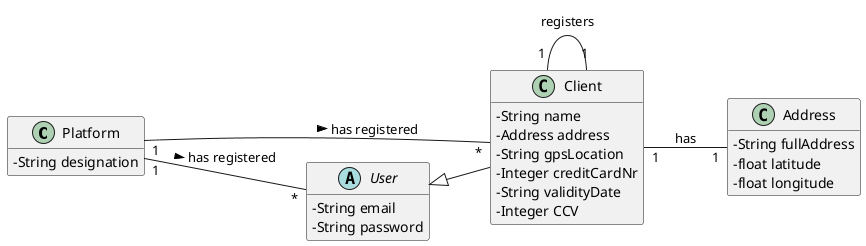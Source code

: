 @startuml
skinparam classAttributeIconSize 0
hide methods
left to right direction

class Platform {
-   String designation
}

class Client{
-String name
-Address address
-String gpsLocation
-Integer creditCardNr
-String validityDate
-Integer CCV
}

abstract class User{
-String email
-String password
}

class Address{
-String fullAddress
-float latitude
-float longitude
}

class Client extends User


Client "1" -- "1" Client : registers
Client "1" -- "1" Address : has
Platform "1" -- "*" Client : has registered >
Platform "1" -- "*" User : has registered >
@enduml